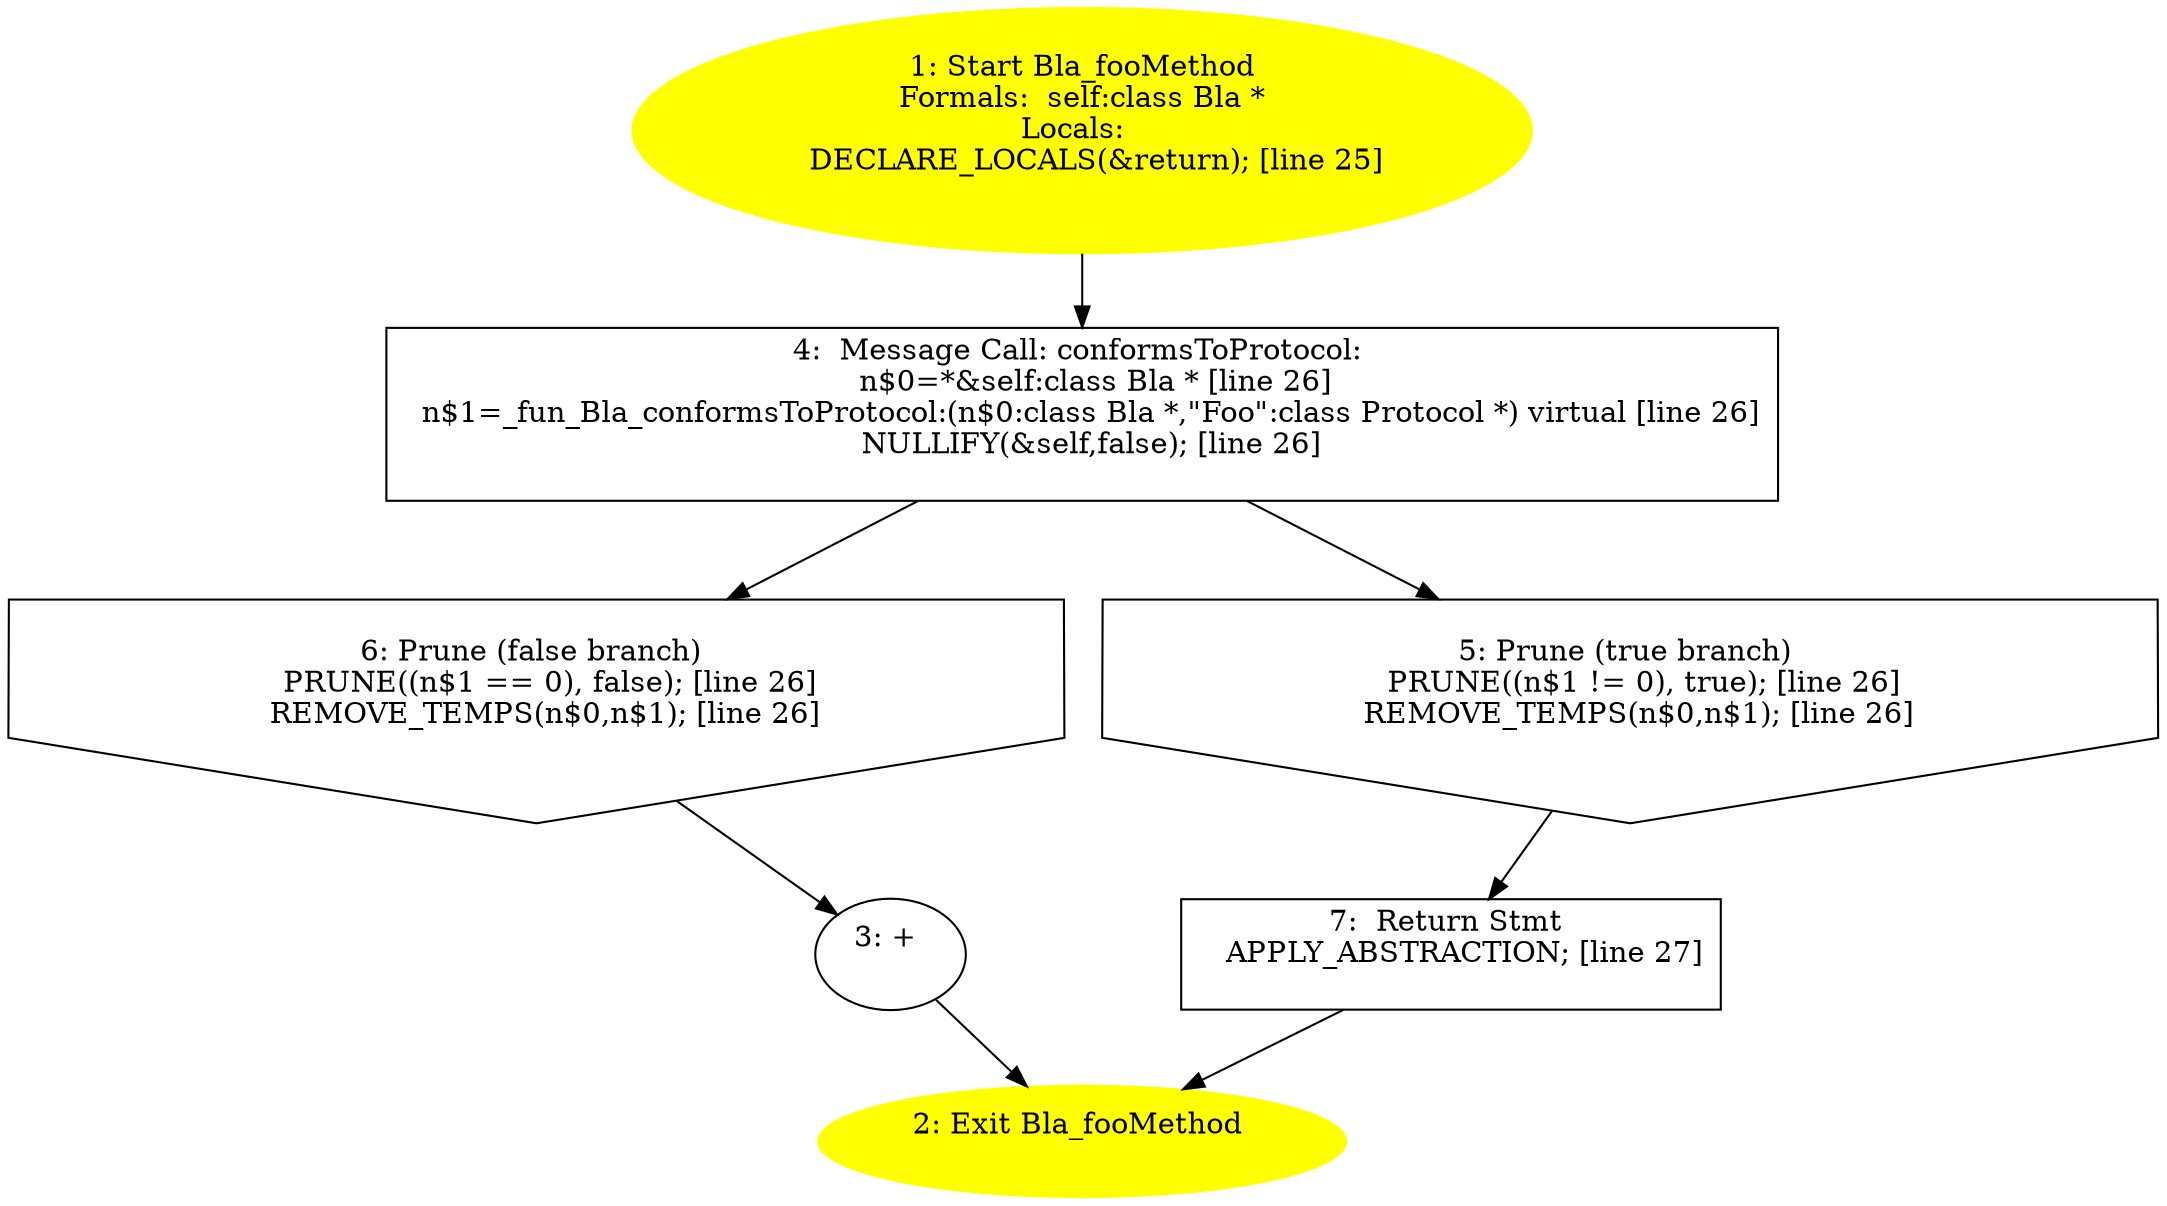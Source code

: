 digraph iCFG {
7 [label="7:  Return Stmt \n   APPLY_ABSTRACTION; [line 27]\n " shape="box"]
	

	 7 -> 2 ;
6 [label="6: Prune (false branch) \n   PRUNE((n$1 == 0), false); [line 26]\n  REMOVE_TEMPS(n$0,n$1); [line 26]\n " shape="invhouse"]
	

	 6 -> 3 ;
5 [label="5: Prune (true branch) \n   PRUNE((n$1 != 0), true); [line 26]\n  REMOVE_TEMPS(n$0,n$1); [line 26]\n " shape="invhouse"]
	

	 5 -> 7 ;
4 [label="4:  Message Call: conformsToProtocol: \n   n$0=*&self:class Bla * [line 26]\n  n$1=_fun_Bla_conformsToProtocol:(n$0:class Bla *,\"Foo\":class Protocol *) virtual [line 26]\n  NULLIFY(&self,false); [line 26]\n " shape="box"]
	

	 4 -> 5 ;
	 4 -> 6 ;
3 [label="3: + \n  " ]
	

	 3 -> 2 ;
2 [label="2: Exit Bla_fooMethod \n  " color=yellow style=filled]
	

1 [label="1: Start Bla_fooMethod\nFormals:  self:class Bla *\nLocals:  \n   DECLARE_LOCALS(&return); [line 25]\n " color=yellow style=filled]
	

	 1 -> 4 ;
}
